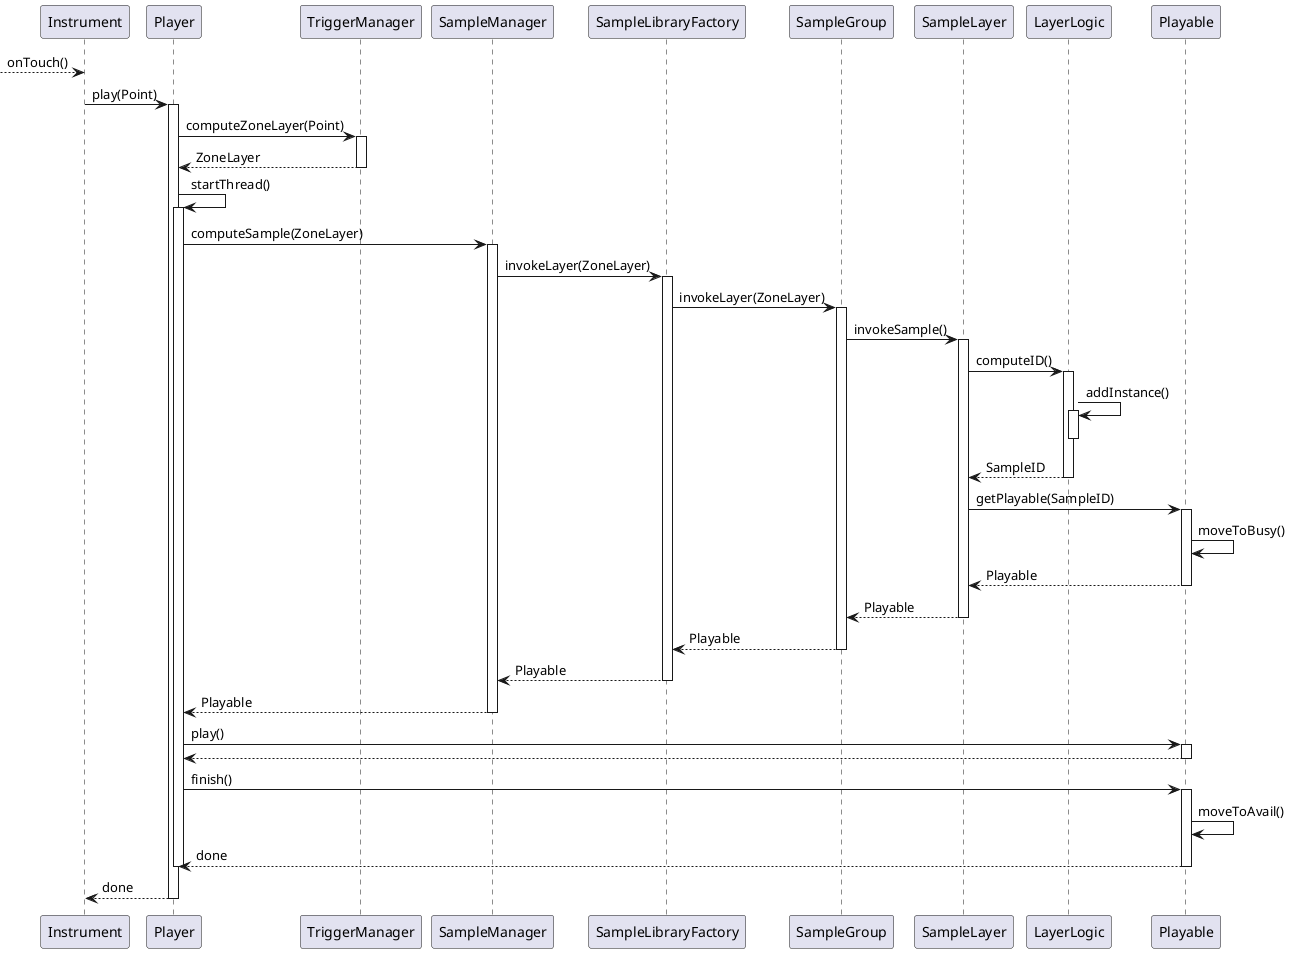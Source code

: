 @startuml
-->Instrument: onTouch()


Instrument->Player++: play(Point)
Player->TriggerManager++: computeZoneLayer(Point)
return ZoneLayer
Player->Player++:startThread()


Player->SampleManager++: computeSample(ZoneLayer)
SampleManager->SampleLibraryFactory++: invokeLayer(ZoneLayer)
SampleLibraryFactory->SampleGroup++: invokeLayer(ZoneLayer)
SampleGroup->SampleLayer++: invokeSample()
SampleLayer->LayerLogic++:computeID()
LayerLogic->LayerLogic++:addInstance()
deactivate
return SampleID
SampleLayer->Playable++:getPlayable(SampleID)
Playable->Playable:moveToBusy()


return Playable
return Playable
return Playable
return Playable
return Playable


Player->Playable++: play()
return
Player->Playable++: finish()
Playable->Playable: moveToAvail()
return done
deactivate
return done
@enduml